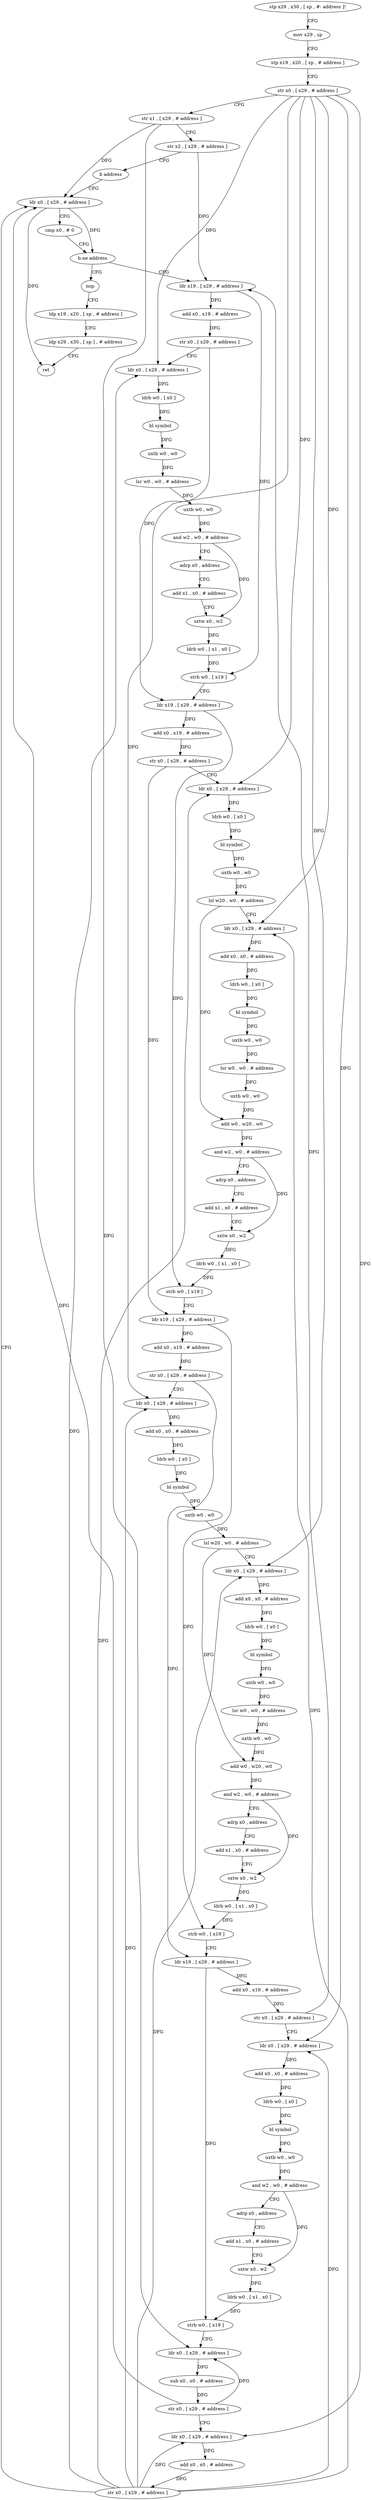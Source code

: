 digraph "func" {
"193556" [label = "stp x29 , x30 , [ sp , #- address ]!" ]
"193560" [label = "mov x29 , sp" ]
"193564" [label = "stp x19 , x20 , [ sp , # address ]" ]
"193568" [label = "str x0 , [ x29 , # address ]" ]
"193572" [label = "str x1 , [ x29 , # address ]" ]
"193576" [label = "str x2 , [ x29 , # address ]" ]
"193580" [label = "b address" ]
"193904" [label = "ldr x0 , [ x29 , # address ]" ]
"193908" [label = "cmp x0 , # 0" ]
"193912" [label = "b.ne address" ]
"193584" [label = "ldr x19 , [ x29 , # address ]" ]
"193916" [label = "nop" ]
"193588" [label = "add x0 , x19 , # address" ]
"193592" [label = "str x0 , [ x29 , # address ]" ]
"193596" [label = "ldr x0 , [ x29 , # address ]" ]
"193600" [label = "ldrb w0 , [ x0 ]" ]
"193604" [label = "bl symbol" ]
"193608" [label = "uxtb w0 , w0" ]
"193612" [label = "lsr w0 , w0 , # address" ]
"193616" [label = "uxtb w0 , w0" ]
"193620" [label = "and w2 , w0 , # address" ]
"193624" [label = "adrp x0 , address" ]
"193628" [label = "add x1 , x0 , # address" ]
"193632" [label = "sxtw x0 , w2" ]
"193636" [label = "ldrb w0 , [ x1 , x0 ]" ]
"193640" [label = "strb w0 , [ x19 ]" ]
"193644" [label = "ldr x19 , [ x29 , # address ]" ]
"193648" [label = "add x0 , x19 , # address" ]
"193652" [label = "str x0 , [ x29 , # address ]" ]
"193656" [label = "ldr x0 , [ x29 , # address ]" ]
"193660" [label = "ldrb w0 , [ x0 ]" ]
"193664" [label = "bl symbol" ]
"193668" [label = "uxtb w0 , w0" ]
"193672" [label = "lsl w20 , w0 , # address" ]
"193676" [label = "ldr x0 , [ x29 , # address ]" ]
"193680" [label = "add x0 , x0 , # address" ]
"193684" [label = "ldrb w0 , [ x0 ]" ]
"193688" [label = "bl symbol" ]
"193692" [label = "uxtb w0 , w0" ]
"193696" [label = "lsr w0 , w0 , # address" ]
"193700" [label = "uxtb w0 , w0" ]
"193704" [label = "add w0 , w20 , w0" ]
"193708" [label = "and w2 , w0 , # address" ]
"193712" [label = "adrp x0 , address" ]
"193716" [label = "add x1 , x0 , # address" ]
"193720" [label = "sxtw x0 , w2" ]
"193724" [label = "ldrb w0 , [ x1 , x0 ]" ]
"193728" [label = "strb w0 , [ x19 ]" ]
"193732" [label = "ldr x19 , [ x29 , # address ]" ]
"193736" [label = "add x0 , x19 , # address" ]
"193740" [label = "str x0 , [ x29 , # address ]" ]
"193744" [label = "ldr x0 , [ x29 , # address ]" ]
"193748" [label = "add x0 , x0 , # address" ]
"193752" [label = "ldrb w0 , [ x0 ]" ]
"193756" [label = "bl symbol" ]
"193760" [label = "uxtb w0 , w0" ]
"193764" [label = "lsl w20 , w0 , # address" ]
"193768" [label = "ldr x0 , [ x29 , # address ]" ]
"193772" [label = "add x0 , x0 , # address" ]
"193776" [label = "ldrb w0 , [ x0 ]" ]
"193780" [label = "bl symbol" ]
"193784" [label = "uxtb w0 , w0" ]
"193788" [label = "lsr w0 , w0 , # address" ]
"193792" [label = "uxtb w0 , w0" ]
"193796" [label = "add w0 , w20 , w0" ]
"193800" [label = "and w2 , w0 , # address" ]
"193804" [label = "adrp x0 , address" ]
"193808" [label = "add x1 , x0 , # address" ]
"193812" [label = "sxtw x0 , w2" ]
"193816" [label = "ldrb w0 , [ x1 , x0 ]" ]
"193820" [label = "strb w0 , [ x19 ]" ]
"193824" [label = "ldr x19 , [ x29 , # address ]" ]
"193828" [label = "add x0 , x19 , # address" ]
"193832" [label = "str x0 , [ x29 , # address ]" ]
"193836" [label = "ldr x0 , [ x29 , # address ]" ]
"193840" [label = "add x0 , x0 , # address" ]
"193844" [label = "ldrb w0 , [ x0 ]" ]
"193848" [label = "bl symbol" ]
"193852" [label = "uxtb w0 , w0" ]
"193856" [label = "and w2 , w0 , # address" ]
"193860" [label = "adrp x0 , address" ]
"193864" [label = "add x1 , x0 , # address" ]
"193868" [label = "sxtw x0 , w2" ]
"193872" [label = "ldrb w0 , [ x1 , x0 ]" ]
"193876" [label = "strb w0 , [ x19 ]" ]
"193880" [label = "ldr x0 , [ x29 , # address ]" ]
"193884" [label = "sub x0 , x0 , # address" ]
"193888" [label = "str x0 , [ x29 , # address ]" ]
"193892" [label = "ldr x0 , [ x29 , # address ]" ]
"193896" [label = "add x0 , x0 , # address" ]
"193900" [label = "str x0 , [ x29 , # address ]" ]
"193920" [label = "ldp x19 , x20 , [ sp , # address ]" ]
"193924" [label = "ldp x29 , x30 , [ sp ] , # address" ]
"193928" [label = "ret" ]
"193556" -> "193560" [ label = "CFG" ]
"193560" -> "193564" [ label = "CFG" ]
"193564" -> "193568" [ label = "CFG" ]
"193568" -> "193572" [ label = "CFG" ]
"193568" -> "193596" [ label = "DFG" ]
"193568" -> "193656" [ label = "DFG" ]
"193568" -> "193676" [ label = "DFG" ]
"193568" -> "193744" [ label = "DFG" ]
"193568" -> "193768" [ label = "DFG" ]
"193568" -> "193836" [ label = "DFG" ]
"193568" -> "193892" [ label = "DFG" ]
"193572" -> "193576" [ label = "CFG" ]
"193572" -> "193904" [ label = "DFG" ]
"193572" -> "193880" [ label = "DFG" ]
"193576" -> "193580" [ label = "CFG" ]
"193576" -> "193584" [ label = "DFG" ]
"193580" -> "193904" [ label = "CFG" ]
"193904" -> "193908" [ label = "CFG" ]
"193904" -> "193912" [ label = "DFG" ]
"193904" -> "193928" [ label = "DFG" ]
"193908" -> "193912" [ label = "CFG" ]
"193912" -> "193584" [ label = "CFG" ]
"193912" -> "193916" [ label = "CFG" ]
"193584" -> "193588" [ label = "DFG" ]
"193584" -> "193640" [ label = "DFG" ]
"193916" -> "193920" [ label = "CFG" ]
"193588" -> "193592" [ label = "DFG" ]
"193592" -> "193596" [ label = "CFG" ]
"193592" -> "193644" [ label = "DFG" ]
"193596" -> "193600" [ label = "DFG" ]
"193600" -> "193604" [ label = "DFG" ]
"193604" -> "193608" [ label = "DFG" ]
"193608" -> "193612" [ label = "DFG" ]
"193612" -> "193616" [ label = "DFG" ]
"193616" -> "193620" [ label = "DFG" ]
"193620" -> "193624" [ label = "CFG" ]
"193620" -> "193632" [ label = "DFG" ]
"193624" -> "193628" [ label = "CFG" ]
"193628" -> "193632" [ label = "CFG" ]
"193632" -> "193636" [ label = "DFG" ]
"193636" -> "193640" [ label = "DFG" ]
"193640" -> "193644" [ label = "CFG" ]
"193644" -> "193648" [ label = "DFG" ]
"193644" -> "193728" [ label = "DFG" ]
"193648" -> "193652" [ label = "DFG" ]
"193652" -> "193656" [ label = "CFG" ]
"193652" -> "193732" [ label = "DFG" ]
"193656" -> "193660" [ label = "DFG" ]
"193660" -> "193664" [ label = "DFG" ]
"193664" -> "193668" [ label = "DFG" ]
"193668" -> "193672" [ label = "DFG" ]
"193672" -> "193676" [ label = "CFG" ]
"193672" -> "193704" [ label = "DFG" ]
"193676" -> "193680" [ label = "DFG" ]
"193680" -> "193684" [ label = "DFG" ]
"193684" -> "193688" [ label = "DFG" ]
"193688" -> "193692" [ label = "DFG" ]
"193692" -> "193696" [ label = "DFG" ]
"193696" -> "193700" [ label = "DFG" ]
"193700" -> "193704" [ label = "DFG" ]
"193704" -> "193708" [ label = "DFG" ]
"193708" -> "193712" [ label = "CFG" ]
"193708" -> "193720" [ label = "DFG" ]
"193712" -> "193716" [ label = "CFG" ]
"193716" -> "193720" [ label = "CFG" ]
"193720" -> "193724" [ label = "DFG" ]
"193724" -> "193728" [ label = "DFG" ]
"193728" -> "193732" [ label = "CFG" ]
"193732" -> "193736" [ label = "DFG" ]
"193732" -> "193820" [ label = "DFG" ]
"193736" -> "193740" [ label = "DFG" ]
"193740" -> "193744" [ label = "CFG" ]
"193740" -> "193824" [ label = "DFG" ]
"193744" -> "193748" [ label = "DFG" ]
"193748" -> "193752" [ label = "DFG" ]
"193752" -> "193756" [ label = "DFG" ]
"193756" -> "193760" [ label = "DFG" ]
"193760" -> "193764" [ label = "DFG" ]
"193764" -> "193768" [ label = "CFG" ]
"193764" -> "193796" [ label = "DFG" ]
"193768" -> "193772" [ label = "DFG" ]
"193772" -> "193776" [ label = "DFG" ]
"193776" -> "193780" [ label = "DFG" ]
"193780" -> "193784" [ label = "DFG" ]
"193784" -> "193788" [ label = "DFG" ]
"193788" -> "193792" [ label = "DFG" ]
"193792" -> "193796" [ label = "DFG" ]
"193796" -> "193800" [ label = "DFG" ]
"193800" -> "193804" [ label = "CFG" ]
"193800" -> "193812" [ label = "DFG" ]
"193804" -> "193808" [ label = "CFG" ]
"193808" -> "193812" [ label = "CFG" ]
"193812" -> "193816" [ label = "DFG" ]
"193816" -> "193820" [ label = "DFG" ]
"193820" -> "193824" [ label = "CFG" ]
"193824" -> "193828" [ label = "DFG" ]
"193824" -> "193876" [ label = "DFG" ]
"193828" -> "193832" [ label = "DFG" ]
"193832" -> "193836" [ label = "CFG" ]
"193832" -> "193584" [ label = "DFG" ]
"193836" -> "193840" [ label = "DFG" ]
"193840" -> "193844" [ label = "DFG" ]
"193844" -> "193848" [ label = "DFG" ]
"193848" -> "193852" [ label = "DFG" ]
"193852" -> "193856" [ label = "DFG" ]
"193856" -> "193860" [ label = "CFG" ]
"193856" -> "193868" [ label = "DFG" ]
"193860" -> "193864" [ label = "CFG" ]
"193864" -> "193868" [ label = "CFG" ]
"193868" -> "193872" [ label = "DFG" ]
"193872" -> "193876" [ label = "DFG" ]
"193876" -> "193880" [ label = "CFG" ]
"193880" -> "193884" [ label = "DFG" ]
"193884" -> "193888" [ label = "DFG" ]
"193888" -> "193892" [ label = "CFG" ]
"193888" -> "193904" [ label = "DFG" ]
"193888" -> "193880" [ label = "DFG" ]
"193892" -> "193896" [ label = "DFG" ]
"193896" -> "193900" [ label = "DFG" ]
"193900" -> "193904" [ label = "CFG" ]
"193900" -> "193596" [ label = "DFG" ]
"193900" -> "193656" [ label = "DFG" ]
"193900" -> "193676" [ label = "DFG" ]
"193900" -> "193744" [ label = "DFG" ]
"193900" -> "193768" [ label = "DFG" ]
"193900" -> "193836" [ label = "DFG" ]
"193900" -> "193892" [ label = "DFG" ]
"193920" -> "193924" [ label = "CFG" ]
"193924" -> "193928" [ label = "CFG" ]
}

